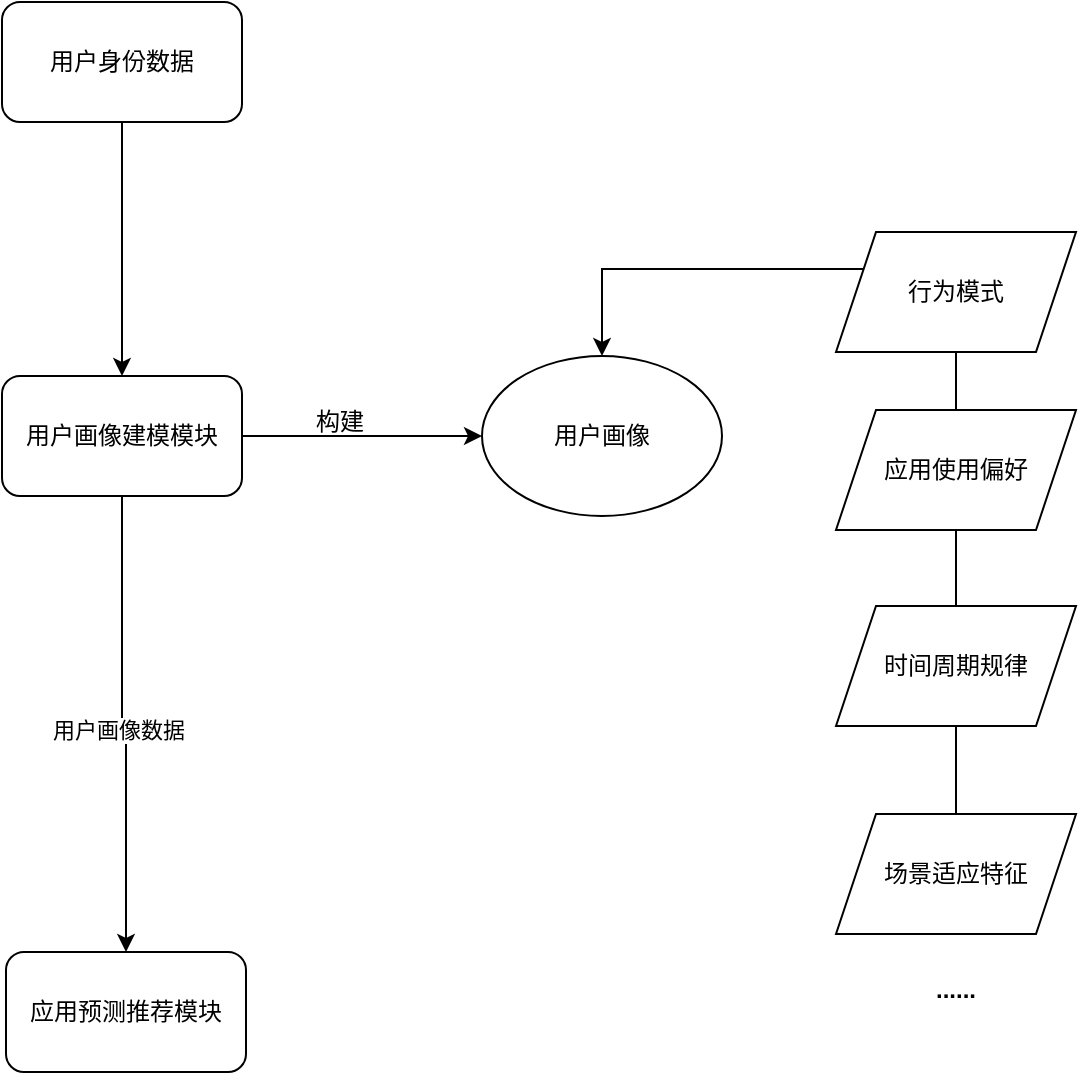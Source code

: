 <mxfile version="28.2.7">
  <diagram name="第 1 页" id="1ejebWde5nGpYEh59EDh">
    <mxGraphModel dx="1426" dy="743" grid="0" gridSize="10" guides="1" tooltips="1" connect="1" arrows="1" fold="1" page="1" pageScale="1" pageWidth="827" pageHeight="1169" math="0" shadow="0">
      <root>
        <mxCell id="0" />
        <mxCell id="1" parent="0" />
        <mxCell id="GN5kl9gSCmD39-kKDElM-4" style="edgeStyle=orthogonalEdgeStyle;rounded=0;orthogonalLoop=1;jettySize=auto;html=1;exitX=0.5;exitY=1;exitDx=0;exitDy=0;" edge="1" parent="1" source="GN5kl9gSCmD39-kKDElM-8" target="GN5kl9gSCmD39-kKDElM-3">
          <mxGeometry relative="1" as="geometry">
            <mxPoint x="367" y="287" as="sourcePoint" />
          </mxGeometry>
        </mxCell>
        <mxCell id="GN5kl9gSCmD39-kKDElM-5" value="用户画像数据" style="edgeLabel;html=1;align=center;verticalAlign=middle;resizable=0;points=[];" vertex="1" connectable="0" parent="GN5kl9gSCmD39-kKDElM-4">
          <mxGeometry x="0.01" y="-2" relative="1" as="geometry">
            <mxPoint x="-2" y="3" as="offset" />
          </mxGeometry>
        </mxCell>
        <mxCell id="GN5kl9gSCmD39-kKDElM-3" value="应用预测推荐模块" style="rounded=1;whiteSpace=wrap;html=1;" vertex="1" parent="1">
          <mxGeometry x="356" y="585" width="120" height="60" as="geometry" />
        </mxCell>
        <mxCell id="GN5kl9gSCmD39-kKDElM-7" style="edgeStyle=orthogonalEdgeStyle;rounded=0;orthogonalLoop=1;jettySize=auto;html=1;exitX=0.5;exitY=1;exitDx=0;exitDy=0;" edge="1" parent="1" source="GN5kl9gSCmD39-kKDElM-6" target="GN5kl9gSCmD39-kKDElM-8">
          <mxGeometry relative="1" as="geometry">
            <mxPoint x="367" y="221" as="targetPoint" />
          </mxGeometry>
        </mxCell>
        <mxCell id="GN5kl9gSCmD39-kKDElM-6" value="用户身份数据" style="rounded=1;whiteSpace=wrap;html=1;" vertex="1" parent="1">
          <mxGeometry x="354" y="110" width="120" height="60" as="geometry" />
        </mxCell>
        <mxCell id="GN5kl9gSCmD39-kKDElM-26" style="edgeStyle=orthogonalEdgeStyle;rounded=0;orthogonalLoop=1;jettySize=auto;html=1;exitX=1;exitY=0.5;exitDx=0;exitDy=0;" edge="1" parent="1" source="GN5kl9gSCmD39-kKDElM-8" target="GN5kl9gSCmD39-kKDElM-25">
          <mxGeometry relative="1" as="geometry" />
        </mxCell>
        <mxCell id="GN5kl9gSCmD39-kKDElM-8" value="用户画像建模模块" style="rounded=1;whiteSpace=wrap;html=1;" vertex="1" parent="1">
          <mxGeometry x="354" y="297" width="120" height="60" as="geometry" />
        </mxCell>
        <mxCell id="GN5kl9gSCmD39-kKDElM-15" style="edgeStyle=orthogonalEdgeStyle;rounded=0;orthogonalLoop=1;jettySize=auto;html=1;exitX=0.5;exitY=1;exitDx=0;exitDy=0;endArrow=none;endFill=0;" edge="1" parent="1" source="GN5kl9gSCmD39-kKDElM-9" target="GN5kl9gSCmD39-kKDElM-12">
          <mxGeometry relative="1" as="geometry" />
        </mxCell>
        <mxCell id="GN5kl9gSCmD39-kKDElM-28" style="edgeStyle=orthogonalEdgeStyle;rounded=0;orthogonalLoop=1;jettySize=auto;html=1;exitX=0;exitY=0.25;exitDx=0;exitDy=0;" edge="1" parent="1" source="GN5kl9gSCmD39-kKDElM-9" target="GN5kl9gSCmD39-kKDElM-25">
          <mxGeometry relative="1" as="geometry" />
        </mxCell>
        <mxCell id="GN5kl9gSCmD39-kKDElM-9" value="&lt;p class=&quot;MsoNormal&quot;&gt;&lt;font style=&quot;font-size: 12px;&quot; face=&quot;Helvetica&quot;&gt;行为模式&lt;/font&gt;&lt;/p&gt;" style="shape=parallelogram;perimeter=parallelogramPerimeter;whiteSpace=wrap;html=1;fixedSize=1;" vertex="1" parent="1">
          <mxGeometry x="771" y="225" width="120" height="60" as="geometry" />
        </mxCell>
        <mxCell id="GN5kl9gSCmD39-kKDElM-16" style="edgeStyle=orthogonalEdgeStyle;rounded=0;orthogonalLoop=1;jettySize=auto;html=1;exitX=0.5;exitY=1;exitDx=0;exitDy=0;endArrow=none;endFill=0;" edge="1" parent="1" source="GN5kl9gSCmD39-kKDElM-12" target="GN5kl9gSCmD39-kKDElM-13">
          <mxGeometry relative="1" as="geometry" />
        </mxCell>
        <mxCell id="GN5kl9gSCmD39-kKDElM-12" value="应用使用偏好" style="shape=parallelogram;perimeter=parallelogramPerimeter;whiteSpace=wrap;html=1;fixedSize=1;" vertex="1" parent="1">
          <mxGeometry x="771" y="314" width="120" height="60" as="geometry" />
        </mxCell>
        <mxCell id="GN5kl9gSCmD39-kKDElM-17" style="edgeStyle=orthogonalEdgeStyle;rounded=0;orthogonalLoop=1;jettySize=auto;html=1;exitX=0.5;exitY=1;exitDx=0;exitDy=0;endArrow=none;endFill=0;" edge="1" parent="1" source="GN5kl9gSCmD39-kKDElM-13" target="GN5kl9gSCmD39-kKDElM-14">
          <mxGeometry relative="1" as="geometry" />
        </mxCell>
        <mxCell id="GN5kl9gSCmD39-kKDElM-13" value="时间周期规律" style="shape=parallelogram;perimeter=parallelogramPerimeter;whiteSpace=wrap;html=1;fixedSize=1;" vertex="1" parent="1">
          <mxGeometry x="771" y="412" width="120" height="60" as="geometry" />
        </mxCell>
        <mxCell id="GN5kl9gSCmD39-kKDElM-14" value="场景适应特征" style="shape=parallelogram;perimeter=parallelogramPerimeter;whiteSpace=wrap;html=1;fixedSize=1;" vertex="1" parent="1">
          <mxGeometry x="771" y="516" width="120" height="60" as="geometry" />
        </mxCell>
        <mxCell id="GN5kl9gSCmD39-kKDElM-24" value="&lt;b&gt;......&lt;/b&gt;" style="text;html=1;whiteSpace=wrap;strokeColor=none;fillColor=none;align=center;verticalAlign=middle;rounded=0;" vertex="1" parent="1">
          <mxGeometry x="801" y="589" width="60" height="30" as="geometry" />
        </mxCell>
        <mxCell id="GN5kl9gSCmD39-kKDElM-25" value="用户画像" style="ellipse;whiteSpace=wrap;html=1;" vertex="1" parent="1">
          <mxGeometry x="594" y="287" width="120" height="80" as="geometry" />
        </mxCell>
        <mxCell id="GN5kl9gSCmD39-kKDElM-27" value="构建" style="text;html=1;whiteSpace=wrap;strokeColor=none;fillColor=none;align=center;verticalAlign=middle;rounded=0;" vertex="1" parent="1">
          <mxGeometry x="493" y="305" width="60" height="30" as="geometry" />
        </mxCell>
      </root>
    </mxGraphModel>
  </diagram>
</mxfile>
